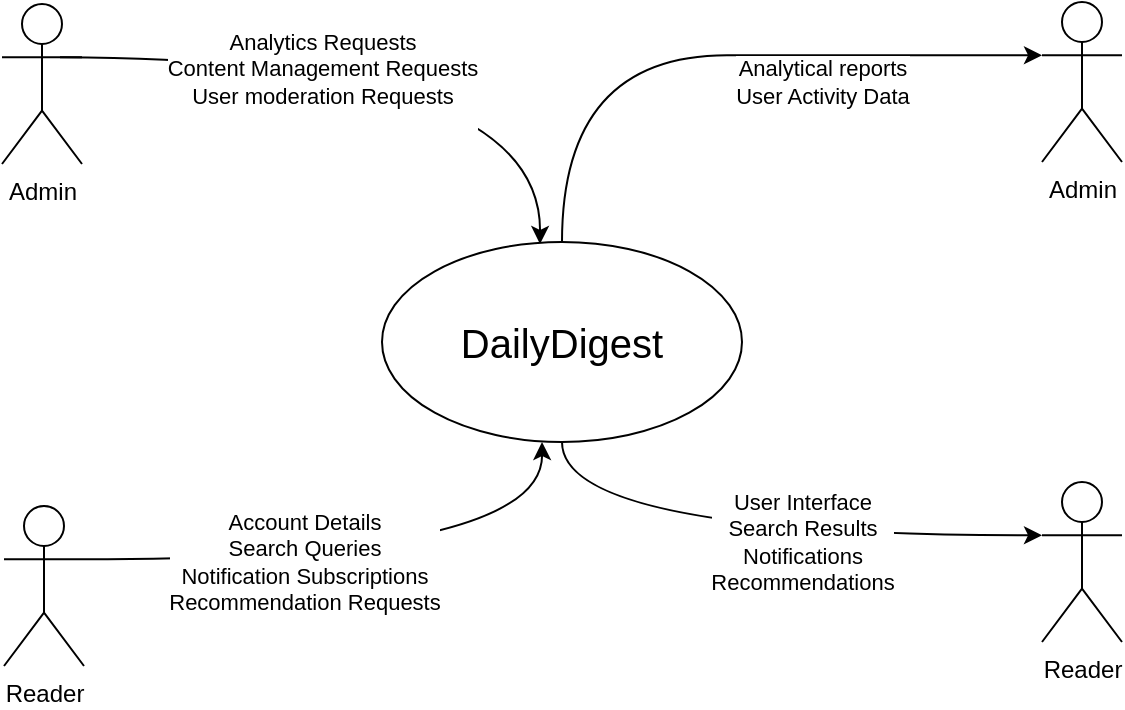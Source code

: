 <mxfile version="24.7.17">
  <diagram name="Page-1" id="b5b7bab2-c9e2-2cf4-8b2a-24fd1a2a6d21">
    <mxGraphModel dx="1103" dy="724" grid="1" gridSize="10" guides="1" tooltips="1" connect="1" arrows="1" fold="1" page="1" pageScale="1" pageWidth="827" pageHeight="1169" background="none" math="0" shadow="0">
      <root>
        <mxCell id="0" />
        <mxCell id="1" parent="0" />
        <mxCell id="l5Gs9orbOI9hL1oC6sch-7" style="edgeStyle=orthogonalEdgeStyle;rounded=0;orthogonalLoop=1;jettySize=auto;html=1;entryX=0.5;entryY=1;entryDx=0;entryDy=0;elbow=vertical;curved=1;exitX=1;exitY=0.333;exitDx=0;exitDy=0;exitPerimeter=0;" edge="1" parent="1" source="l5Gs9orbOI9hL1oC6sch-1">
          <mxGeometry relative="1" as="geometry">
            <mxPoint x="190" y="480" as="sourcePoint" />
            <mxPoint x="430" y="420" as="targetPoint" />
          </mxGeometry>
        </mxCell>
        <mxCell id="l5Gs9orbOI9hL1oC6sch-11" value="Account Details&lt;div&gt;Search Queries&lt;/div&gt;&lt;div&gt;Notification Subscriptions&lt;/div&gt;&lt;div&gt;Recommendation Requests&lt;/div&gt;" style="edgeLabel;html=1;align=center;verticalAlign=middle;resizable=0;points=[];" vertex="1" connectable="0" parent="l5Gs9orbOI9hL1oC6sch-7">
          <mxGeometry x="-0.078" y="-3" relative="1" as="geometry">
            <mxPoint x="-23" y="-2" as="offset" />
          </mxGeometry>
        </mxCell>
        <mxCell id="l5Gs9orbOI9hL1oC6sch-1" value="Reader" style="shape=umlActor;verticalLabelPosition=bottom;verticalAlign=top;html=1;" vertex="1" parent="1">
          <mxGeometry x="161" y="452" width="40" height="80" as="geometry" />
        </mxCell>
        <mxCell id="l5Gs9orbOI9hL1oC6sch-9" style="edgeStyle=orthogonalEdgeStyle;rounded=0;orthogonalLoop=1;jettySize=auto;html=1;entryX=0.5;entryY=0;entryDx=0;entryDy=0;curved=1;exitX=1;exitY=0.333;exitDx=0;exitDy=0;exitPerimeter=0;" edge="1" parent="1">
          <mxGeometry relative="1" as="geometry">
            <mxPoint x="189" y="227.667" as="sourcePoint" />
            <mxPoint x="429" y="321" as="targetPoint" />
          </mxGeometry>
        </mxCell>
        <mxCell id="l5Gs9orbOI9hL1oC6sch-12" value="Analytics Requests&lt;div&gt;Content Management Requests&lt;/div&gt;&lt;div&gt;User moderation Requests&lt;/div&gt;&lt;div&gt;&lt;br&gt;&lt;/div&gt;" style="edgeLabel;html=1;align=center;verticalAlign=middle;resizable=0;points=[];" vertex="1" connectable="0" parent="l5Gs9orbOI9hL1oC6sch-9">
          <mxGeometry x="-0.019" y="3" relative="1" as="geometry">
            <mxPoint x="-33" y="15" as="offset" />
          </mxGeometry>
        </mxCell>
        <mxCell id="l5Gs9orbOI9hL1oC6sch-2" value="Admin" style="shape=umlActor;verticalLabelPosition=bottom;verticalAlign=top;html=1;" vertex="1" parent="1">
          <mxGeometry x="160" y="201" width="40" height="80" as="geometry" />
        </mxCell>
        <mxCell id="l5Gs9orbOI9hL1oC6sch-5" value="&lt;font style=&quot;font-size: 20px;&quot;&gt;DailyDigest&lt;/font&gt;" style="ellipse;whiteSpace=wrap;html=1;" vertex="1" parent="1">
          <mxGeometry x="350" y="320" width="180" height="100" as="geometry" />
        </mxCell>
        <mxCell id="l5Gs9orbOI9hL1oC6sch-14" value="Reader" style="shape=umlActor;verticalLabelPosition=bottom;verticalAlign=top;html=1;" vertex="1" parent="1">
          <mxGeometry x="680" y="440" width="40" height="80" as="geometry" />
        </mxCell>
        <mxCell id="l5Gs9orbOI9hL1oC6sch-15" style="edgeStyle=orthogonalEdgeStyle;rounded=0;orthogonalLoop=1;jettySize=auto;html=1;entryX=0;entryY=0.333;entryDx=0;entryDy=0;entryPerimeter=0;curved=1;exitX=0.5;exitY=1;exitDx=0;exitDy=0;" edge="1" parent="1" source="l5Gs9orbOI9hL1oC6sch-5" target="l5Gs9orbOI9hL1oC6sch-14">
          <mxGeometry relative="1" as="geometry" />
        </mxCell>
        <mxCell id="l5Gs9orbOI9hL1oC6sch-16" value="&lt;div&gt;User Interface&lt;/div&gt;&lt;div&gt;Search Results&lt;/div&gt;&lt;div&gt;Notifications&lt;/div&gt;&lt;div&gt;Recommendations&lt;/div&gt;" style="edgeLabel;html=1;align=center;verticalAlign=middle;resizable=0;points=[];" vertex="1" connectable="0" parent="l5Gs9orbOI9hL1oC6sch-15">
          <mxGeometry x="-0.239" y="-13" relative="1" as="geometry">
            <mxPoint x="57" y="-10" as="offset" />
          </mxGeometry>
        </mxCell>
        <mxCell id="l5Gs9orbOI9hL1oC6sch-17" value="Admin" style="shape=umlActor;verticalLabelPosition=bottom;verticalAlign=top;html=1;" vertex="1" parent="1">
          <mxGeometry x="680" y="200" width="40" height="80" as="geometry" />
        </mxCell>
        <mxCell id="l5Gs9orbOI9hL1oC6sch-18" style="edgeStyle=orthogonalEdgeStyle;rounded=0;orthogonalLoop=1;jettySize=auto;html=1;entryX=0;entryY=0.333;entryDx=0;entryDy=0;entryPerimeter=0;curved=1;exitX=0.5;exitY=0;exitDx=0;exitDy=0;" edge="1" parent="1" source="l5Gs9orbOI9hL1oC6sch-5" target="l5Gs9orbOI9hL1oC6sch-17">
          <mxGeometry relative="1" as="geometry" />
        </mxCell>
        <mxCell id="l5Gs9orbOI9hL1oC6sch-20" value="Analytical reports&lt;div&gt;User Activity Data&lt;/div&gt;" style="edgeLabel;html=1;align=center;verticalAlign=middle;resizable=0;points=[];" vertex="1" connectable="0" parent="l5Gs9orbOI9hL1oC6sch-18">
          <mxGeometry x="0.089" relative="1" as="geometry">
            <mxPoint x="42" y="13" as="offset" />
          </mxGeometry>
        </mxCell>
      </root>
    </mxGraphModel>
  </diagram>
</mxfile>
